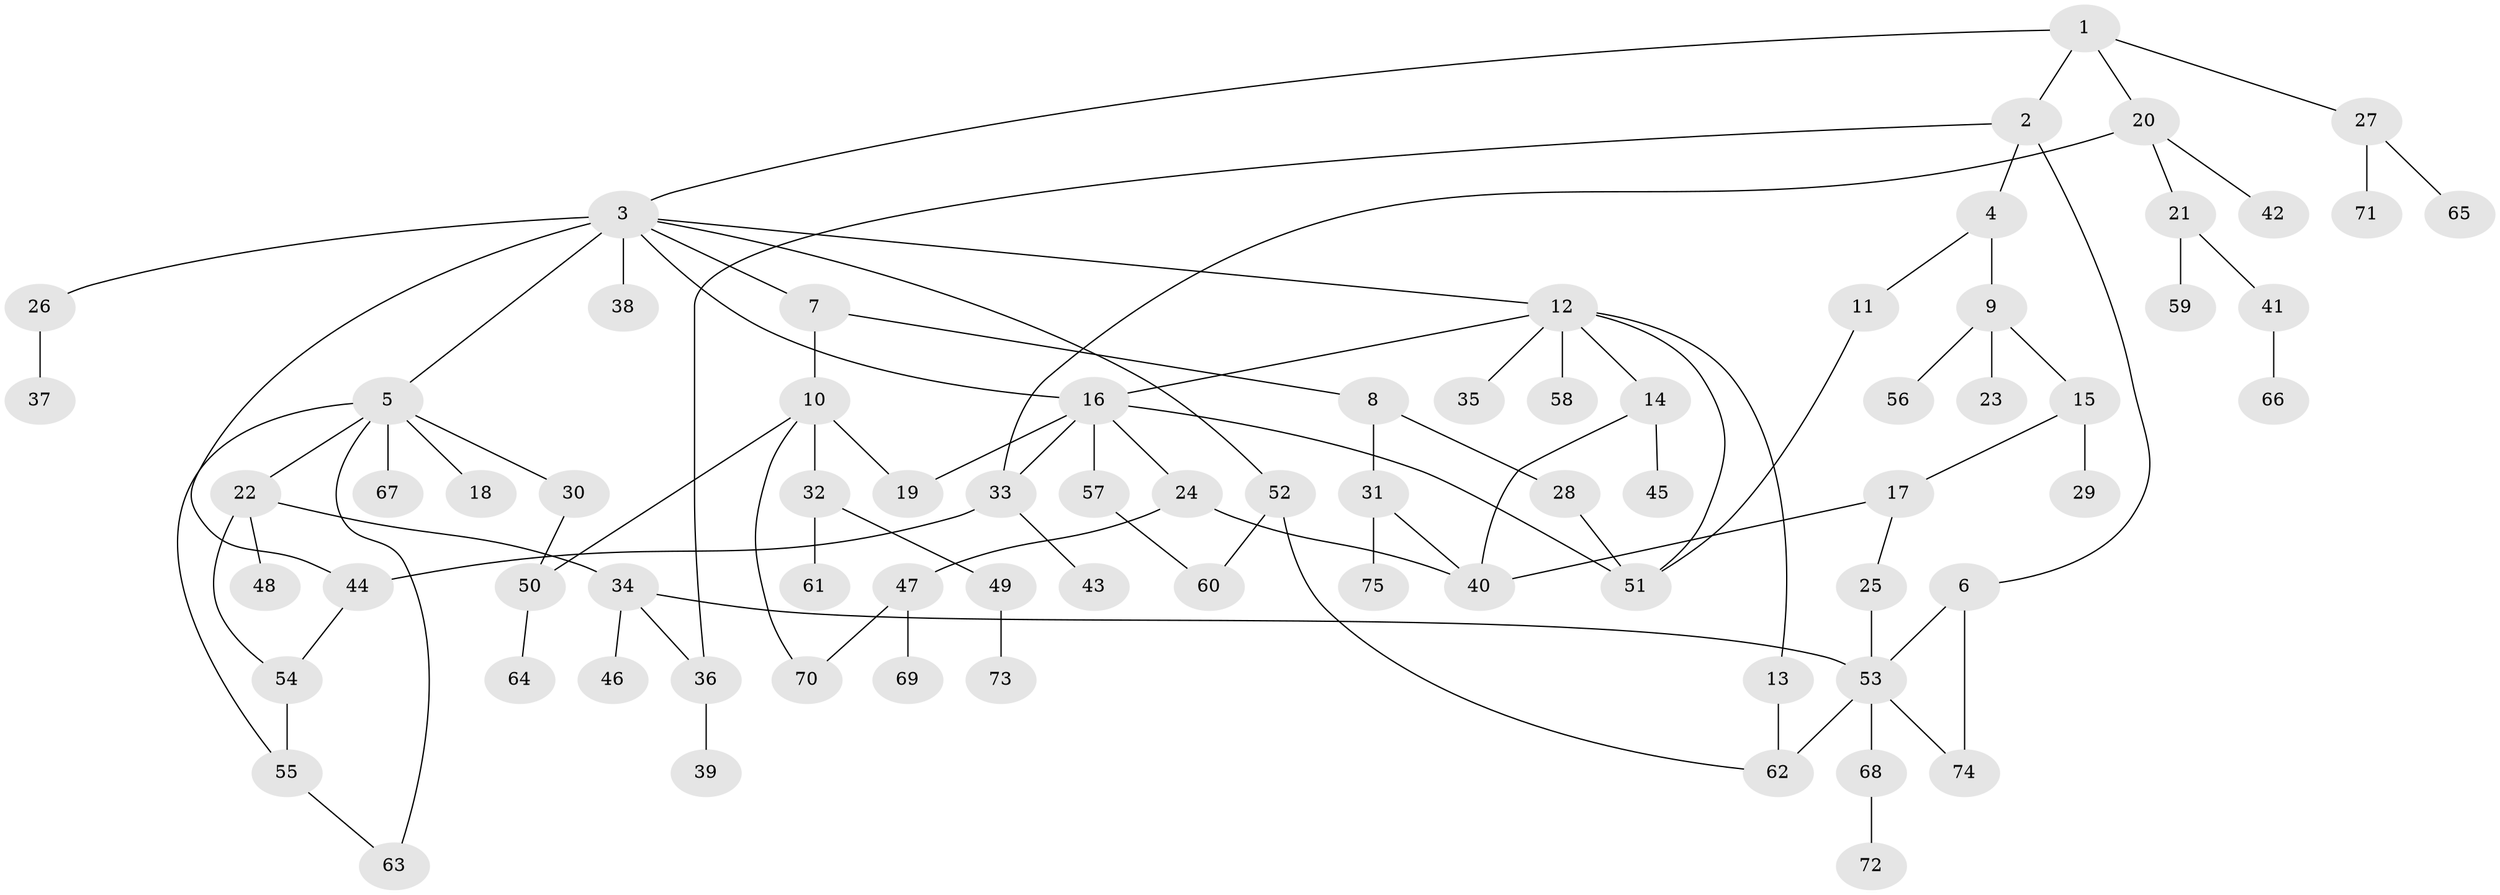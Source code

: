 // coarse degree distribution, {10: 0.022222222222222223, 4: 0.15555555555555556, 3: 0.13333333333333333, 7: 0.022222222222222223, 2: 0.2, 5: 0.06666666666666667, 6: 0.022222222222222223, 8: 0.022222222222222223, 1: 0.35555555555555557}
// Generated by graph-tools (version 1.1) at 2025/16/03/04/25 18:16:50]
// undirected, 75 vertices, 96 edges
graph export_dot {
graph [start="1"]
  node [color=gray90,style=filled];
  1;
  2;
  3;
  4;
  5;
  6;
  7;
  8;
  9;
  10;
  11;
  12;
  13;
  14;
  15;
  16;
  17;
  18;
  19;
  20;
  21;
  22;
  23;
  24;
  25;
  26;
  27;
  28;
  29;
  30;
  31;
  32;
  33;
  34;
  35;
  36;
  37;
  38;
  39;
  40;
  41;
  42;
  43;
  44;
  45;
  46;
  47;
  48;
  49;
  50;
  51;
  52;
  53;
  54;
  55;
  56;
  57;
  58;
  59;
  60;
  61;
  62;
  63;
  64;
  65;
  66;
  67;
  68;
  69;
  70;
  71;
  72;
  73;
  74;
  75;
  1 -- 2;
  1 -- 3;
  1 -- 20;
  1 -- 27;
  2 -- 4;
  2 -- 6;
  2 -- 36;
  3 -- 5;
  3 -- 7;
  3 -- 12;
  3 -- 16;
  3 -- 26;
  3 -- 38;
  3 -- 44;
  3 -- 52;
  4 -- 9;
  4 -- 11;
  5 -- 18;
  5 -- 22;
  5 -- 30;
  5 -- 67;
  5 -- 55;
  5 -- 63;
  6 -- 53;
  6 -- 74;
  7 -- 8;
  7 -- 10;
  8 -- 28;
  8 -- 31;
  9 -- 15;
  9 -- 23;
  9 -- 56;
  10 -- 32;
  10 -- 70;
  10 -- 19;
  10 -- 50;
  11 -- 51;
  12 -- 13;
  12 -- 14;
  12 -- 35;
  12 -- 58;
  12 -- 16;
  12 -- 51;
  13 -- 62;
  14 -- 45;
  14 -- 40;
  15 -- 17;
  15 -- 29;
  16 -- 19;
  16 -- 24;
  16 -- 33;
  16 -- 57;
  16 -- 51;
  17 -- 25;
  17 -- 40;
  20 -- 21;
  20 -- 42;
  20 -- 33;
  21 -- 41;
  21 -- 59;
  22 -- 34;
  22 -- 48;
  22 -- 54;
  24 -- 47;
  24 -- 40;
  25 -- 53;
  26 -- 37;
  27 -- 65;
  27 -- 71;
  28 -- 51;
  30 -- 50;
  31 -- 40;
  31 -- 75;
  32 -- 49;
  32 -- 61;
  33 -- 43;
  33 -- 44;
  34 -- 36;
  34 -- 46;
  34 -- 53;
  36 -- 39;
  41 -- 66;
  44 -- 54;
  47 -- 69;
  47 -- 70;
  49 -- 73;
  50 -- 64;
  52 -- 60;
  52 -- 62;
  53 -- 62;
  53 -- 68;
  53 -- 74;
  54 -- 55;
  55 -- 63;
  57 -- 60;
  68 -- 72;
}
